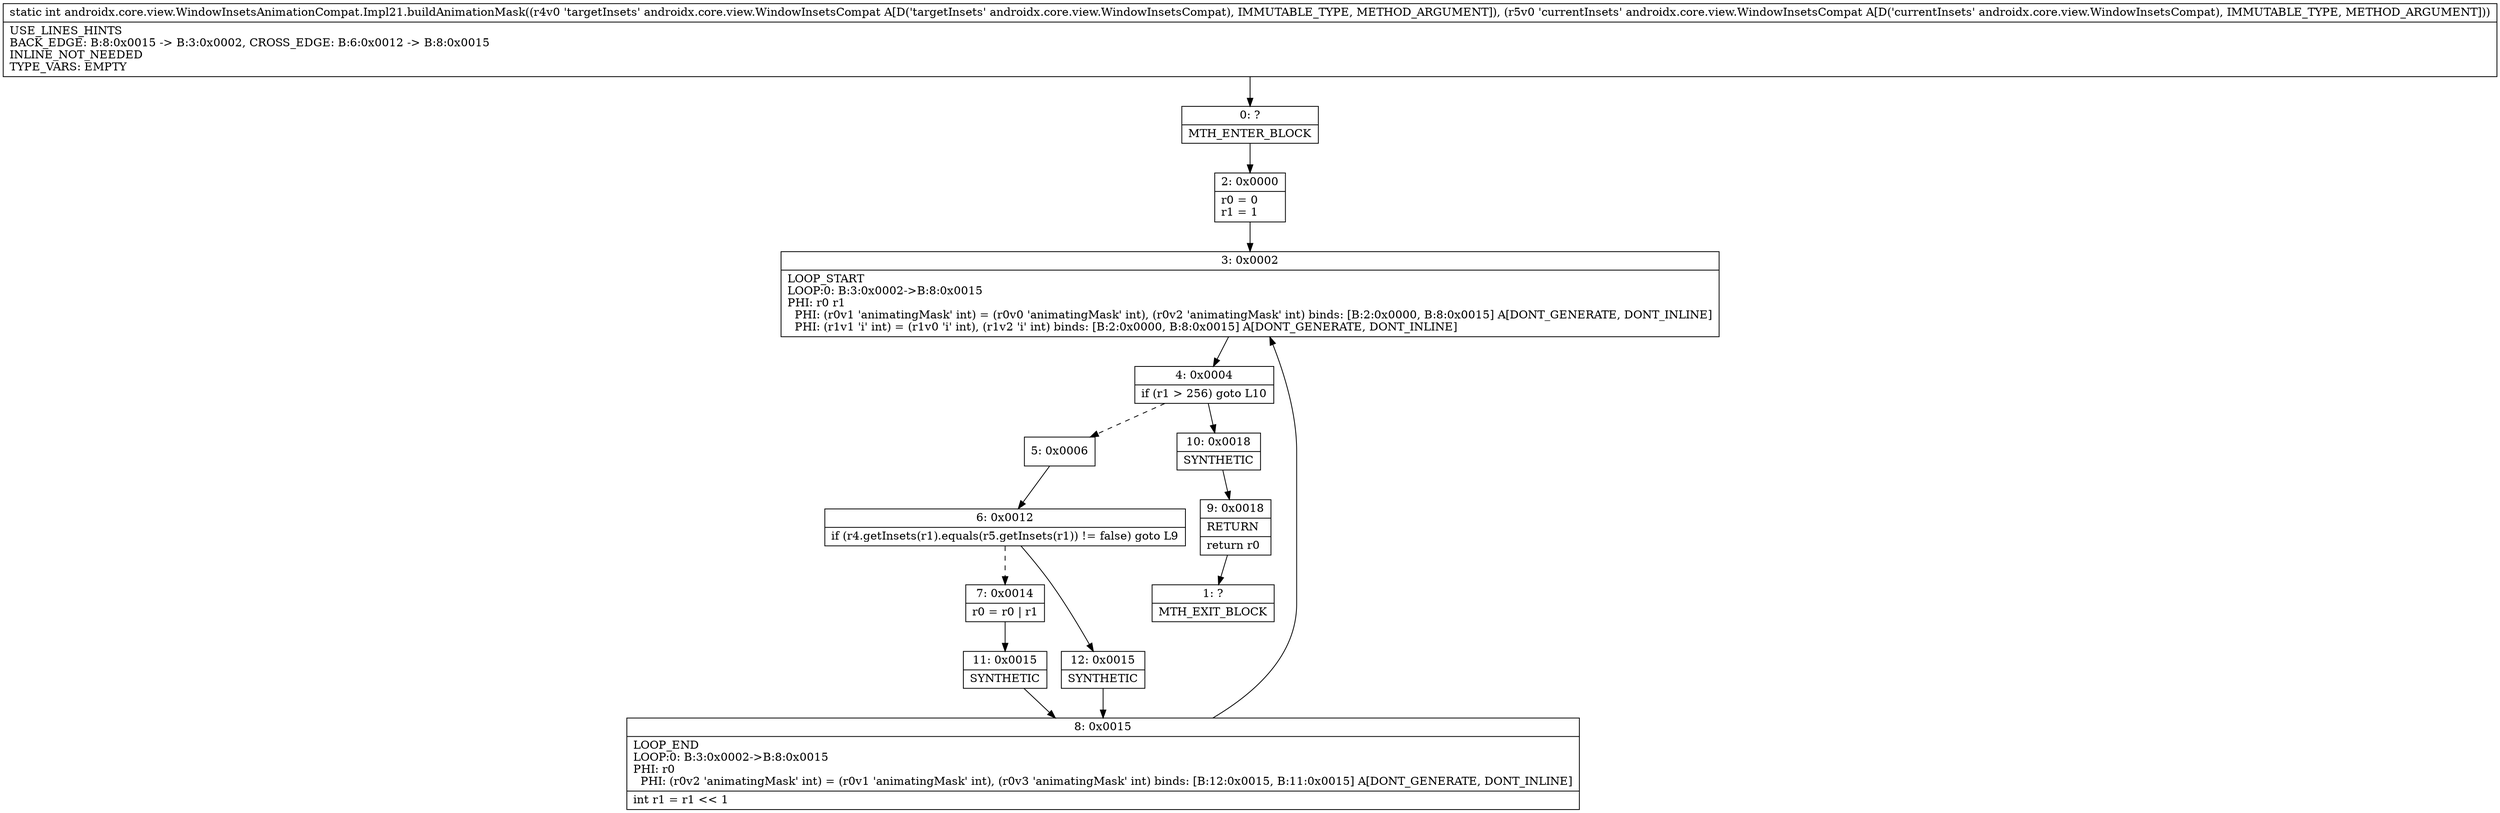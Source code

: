 digraph "CFG forandroidx.core.view.WindowInsetsAnimationCompat.Impl21.buildAnimationMask(Landroidx\/core\/view\/WindowInsetsCompat;Landroidx\/core\/view\/WindowInsetsCompat;)I" {
Node_0 [shape=record,label="{0\:\ ?|MTH_ENTER_BLOCK\l}"];
Node_2 [shape=record,label="{2\:\ 0x0000|r0 = 0\lr1 = 1\l}"];
Node_3 [shape=record,label="{3\:\ 0x0002|LOOP_START\lLOOP:0: B:3:0x0002\-\>B:8:0x0015\lPHI: r0 r1 \l  PHI: (r0v1 'animatingMask' int) = (r0v0 'animatingMask' int), (r0v2 'animatingMask' int) binds: [B:2:0x0000, B:8:0x0015] A[DONT_GENERATE, DONT_INLINE]\l  PHI: (r1v1 'i' int) = (r1v0 'i' int), (r1v2 'i' int) binds: [B:2:0x0000, B:8:0x0015] A[DONT_GENERATE, DONT_INLINE]\l}"];
Node_4 [shape=record,label="{4\:\ 0x0004|if (r1 \> 256) goto L10\l}"];
Node_5 [shape=record,label="{5\:\ 0x0006}"];
Node_6 [shape=record,label="{6\:\ 0x0012|if (r4.getInsets(r1).equals(r5.getInsets(r1)) != false) goto L9\l}"];
Node_7 [shape=record,label="{7\:\ 0x0014|r0 = r0 \| r1\l}"];
Node_11 [shape=record,label="{11\:\ 0x0015|SYNTHETIC\l}"];
Node_8 [shape=record,label="{8\:\ 0x0015|LOOP_END\lLOOP:0: B:3:0x0002\-\>B:8:0x0015\lPHI: r0 \l  PHI: (r0v2 'animatingMask' int) = (r0v1 'animatingMask' int), (r0v3 'animatingMask' int) binds: [B:12:0x0015, B:11:0x0015] A[DONT_GENERATE, DONT_INLINE]\l|int r1 = r1 \<\< 1\l}"];
Node_12 [shape=record,label="{12\:\ 0x0015|SYNTHETIC\l}"];
Node_10 [shape=record,label="{10\:\ 0x0018|SYNTHETIC\l}"];
Node_9 [shape=record,label="{9\:\ 0x0018|RETURN\l|return r0\l}"];
Node_1 [shape=record,label="{1\:\ ?|MTH_EXIT_BLOCK\l}"];
MethodNode[shape=record,label="{static int androidx.core.view.WindowInsetsAnimationCompat.Impl21.buildAnimationMask((r4v0 'targetInsets' androidx.core.view.WindowInsetsCompat A[D('targetInsets' androidx.core.view.WindowInsetsCompat), IMMUTABLE_TYPE, METHOD_ARGUMENT]), (r5v0 'currentInsets' androidx.core.view.WindowInsetsCompat A[D('currentInsets' androidx.core.view.WindowInsetsCompat), IMMUTABLE_TYPE, METHOD_ARGUMENT]))  | USE_LINES_HINTS\lBACK_EDGE: B:8:0x0015 \-\> B:3:0x0002, CROSS_EDGE: B:6:0x0012 \-\> B:8:0x0015\lINLINE_NOT_NEEDED\lTYPE_VARS: EMPTY\l}"];
MethodNode -> Node_0;Node_0 -> Node_2;
Node_2 -> Node_3;
Node_3 -> Node_4;
Node_4 -> Node_5[style=dashed];
Node_4 -> Node_10;
Node_5 -> Node_6;
Node_6 -> Node_7[style=dashed];
Node_6 -> Node_12;
Node_7 -> Node_11;
Node_11 -> Node_8;
Node_8 -> Node_3;
Node_12 -> Node_8;
Node_10 -> Node_9;
Node_9 -> Node_1;
}


